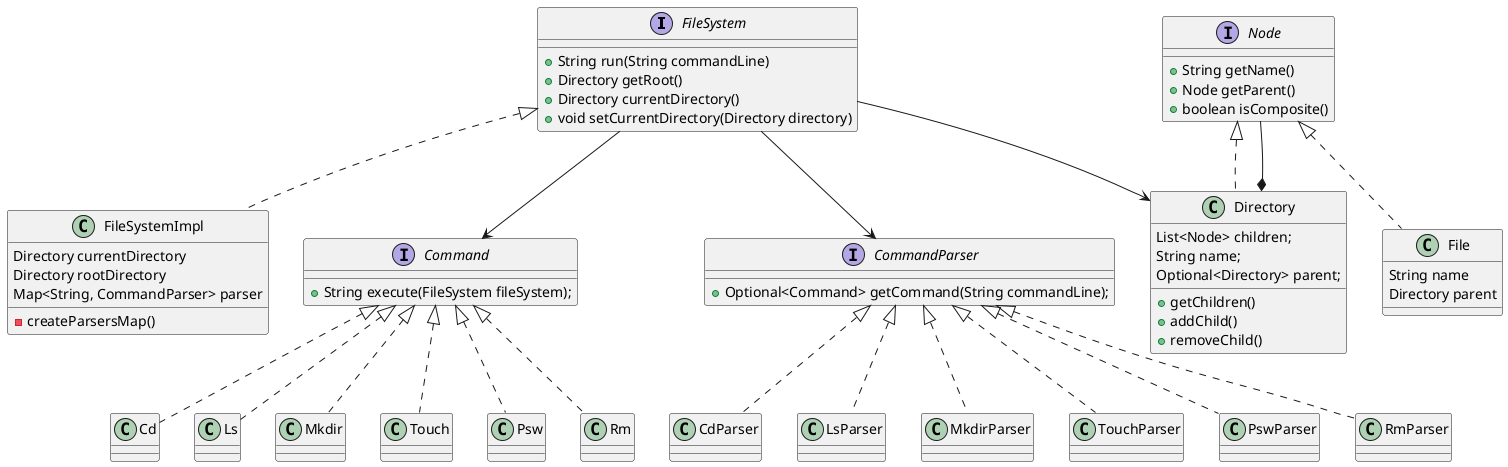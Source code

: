 @startuml
'https://plantuml.com/class-diagram

interface FileSystem{
+ String run(String commandLine)
+ Directory getRoot()
+ Directory currentDirectory()
+ void setCurrentDirectory(Directory directory)
}

class FileSystemImpl implements FileSystem{
Directory currentDirectory
Directory rootDirectory
Map<String, CommandParser> parser
- createParsersMap()
}

interface Node {
+ String getName()
+ Node getParent()
+ boolean isComposite()
}

class File implements Node{
String name
Directory parent
}

class Directory implements Node{
List<Node> children;
String name;
Optional<Directory> parent;
+ getChildren()
+ addChild()
+ removeChild()
}

interface Command {
+ String execute(FileSystem fileSystem);
}

class Cd implements Command
class Ls implements Command
class Mkdir implements Command
class Touch implements Command
class Psw implements Command
class Rm implements Command

interface CommandParser {
+ Optional<Command> getCommand(String commandLine);
}

class CdParser implements CommandParser
class LsParser implements CommandParser
class MkdirParser implements CommandParser
class TouchParser implements CommandParser
class PswParser implements CommandParser
class RmParser implements CommandParser


Node --* Directory
FileSystem --> Directory
FileSystem --> CommandParser
FileSystem --> Command

@enduml